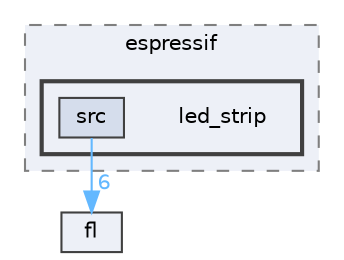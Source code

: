 digraph "third_party/espressif/led_strip"
{
 // INTERACTIVE_SVG=YES
 // LATEX_PDF_SIZE
  bgcolor="transparent";
  edge [fontname=Helvetica,fontsize=10,labelfontname=Helvetica,labelfontsize=10];
  node [fontname=Helvetica,fontsize=10,shape=box,height=0.2,width=0.4];
  compound=true
  subgraph clusterdir_16d1759c38bc39b721e8cd0df805ebae {
    graph [ bgcolor="#edf0f7", pencolor="grey50", label="espressif", fontname=Helvetica,fontsize=10 style="filled,dashed", URL="dir_16d1759c38bc39b721e8cd0df805ebae.html",tooltip=""]
  subgraph clusterdir_1b2bd9daf010c2497001a4ecf4482125 {
    graph [ bgcolor="#edf0f7", pencolor="grey25", label="", fontname=Helvetica,fontsize=10 style="filled,bold", URL="dir_1b2bd9daf010c2497001a4ecf4482125.html",tooltip=""]
    dir_1b2bd9daf010c2497001a4ecf4482125 [shape=plaintext, label="led_strip"];
  dir_0d5f71e73f676efb5e997d1df1889c9d [label="src", fillcolor="#d5ddec", color="grey25", style="filled", URL="dir_0d5f71e73f676efb5e997d1df1889c9d.html",tooltip=""];
  }
  }
  dir_4d1829fa9bd13d7db71e765b2707b248 [label="fl", fillcolor="#edf0f7", color="grey25", style="filled", URL="dir_4d1829fa9bd13d7db71e765b2707b248.html",tooltip=""];
  dir_0d5f71e73f676efb5e997d1df1889c9d->dir_4d1829fa9bd13d7db71e765b2707b248 [headlabel="6", labeldistance=1.5 headhref="dir_000084_000033.html" href="dir_000084_000033.html" color="steelblue1" fontcolor="steelblue1"];
}
